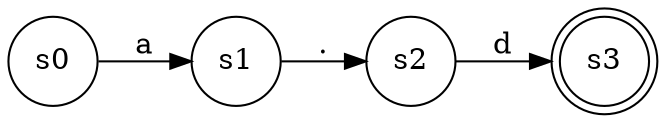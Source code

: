 digraph finite_state_machine {
	rankdir=LR;
	size="18,5"
	node [shape = doublecircle]; s3;
	node [shape = circle];
	s0 -> s1 [ label = "a" ];
	s1 -> s2 [ label = "." ];
	s2 -> s3 [ label = "d" ];
}
